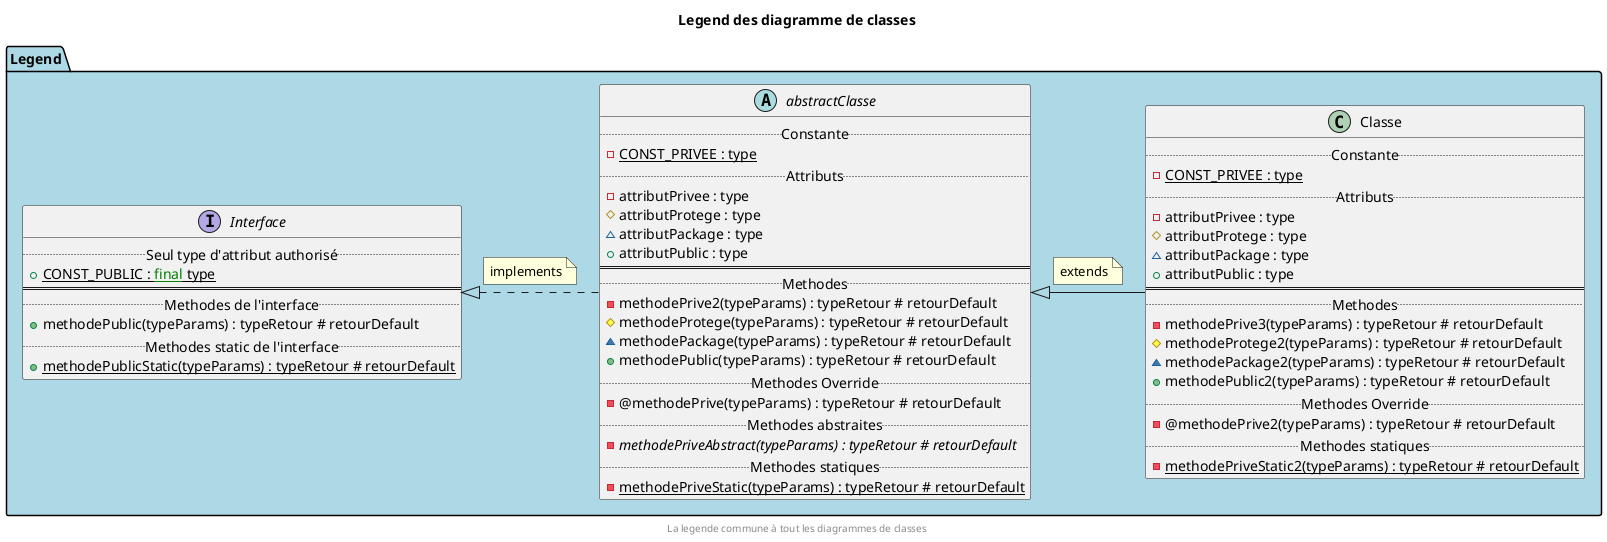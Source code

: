 @startuml

title Legend des diagramme de classes

!startsub legend
package Legend #lightblue {
	interface "Interface" AS I {
		.. Seul type d'attribut authorisé ..
		{field} {static} + CONST_PUBLIC : <color green>final</color> type
		==
		.. Methodes de l'interface ..
		{method} + methodePublic(typeParams) : typeRetour # retourDefault
		.. Methodes static de l'interface ..
		{method} {static} + methodePublicStatic(typeParams) : typeRetour # retourDefault
	}
	abstract class "abstractClasse" AS A {
		.. Constante ..
		{field} {static} - CONST_PRIVEE : type
		.. Attributs ..
		{field} - attributPrivee : type
		{field} # attributProtege : type
		{field} ~ attributPackage : type
		{field} + attributPublic : type
		==
		.. Methodes ..
		{method} - methodePrive2(typeParams) : typeRetour # retourDefault
		{method} # methodeProtege(typeParams) : typeRetour # retourDefault
		{method} ~ methodePackage(typeParams) : typeRetour # retourDefault
		{method} + methodePublic(typeParams) : typeRetour # retourDefault
		.. Methodes Override ..
		{method} - @methodePrive(typeParams) : typeRetour # retourDefault
		.. Methodes abstraites ..
		{method} {abstract} - methodePriveAbstract(typeParams) : typeRetour # retourDefault
		.. Methodes statiques ..
		{method} {static} - methodePriveStatic(typeParams) : typeRetour # retourDefault
	}
	abstract class A implements I
	note on link : implements
	class "Classe" AS C {
		.. Constante ..
		{field} {static} - CONST_PRIVEE : type
		.. Attributs ..
		{field} - attributPrivee : type
		{field} # attributProtege : type
		{field} ~ attributPackage : type
		{field} + attributPublic : type
		==
		.. Methodes ..
		{method} - methodePrive3(typeParams) : typeRetour # retourDefault
		{method} # methodeProtege2(typeParams) : typeRetour # retourDefault
		{method} ~ methodePackage2(typeParams) : typeRetour # retourDefault
		{method} + methodePublic2(typeParams) : typeRetour # retourDefault
		.. Methodes Override ..
		{method} - @methodePrive2(typeParams) : typeRetour # retourDefault
		.. Methodes statiques ..
		{method} {static} - methodePriveStatic2(typeParams) : typeRetour # retourDefault
	}
	class C extends A
	note on link : extends

	I -[hidden]right- A
	A -[hidden]right- C
}
!endsub

center footer La legende commune à tout les diagrammes de classes
@enduml
